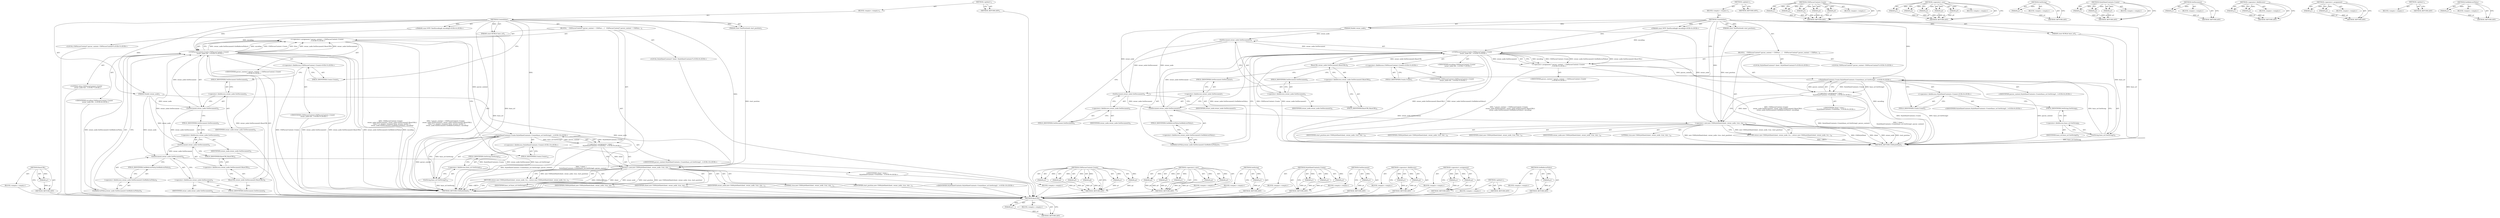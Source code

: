 digraph "GetReferrerPolicy" {
vulnerable_112 [label=<(METHOD,BaseURL)>];
vulnerable_113 [label=<(PARAM,p1)>];
vulnerable_114 [label=<(BLOCK,&lt;empty&gt;,&lt;empty&gt;)>];
vulnerable_115 [label=<(METHOD_RETURN,ANY)>];
vulnerable_6 [label=<(METHOD,&lt;global&gt;)<SUB>1</SUB>>];
vulnerable_7 [label=<(BLOCK,&lt;empty&gt;,&lt;empty&gt;)<SUB>1</SUB>>];
vulnerable_8 [label=<(METHOD,CreateInline)<SUB>1</SUB>>];
vulnerable_9 [label=<(PARAM,Node&amp; owner_node)<SUB>1</SUB>>];
vulnerable_10 [label=<(PARAM,const KURL&amp; base_url)<SUB>2</SUB>>];
vulnerable_11 [label=<(PARAM,const TextPosition&amp; start_position)<SUB>3</SUB>>];
vulnerable_12 [label="<(PARAM,const WTF::TextEncoding&amp; encoding)<SUB>4</SUB>>"];
vulnerable_13 [label=<(BLOCK,{
   CSSParserContext* parser_context = CSSPars...,{
   CSSParserContext* parser_context = CSSPars...)<SUB>4</SUB>>];
vulnerable_14 [label="<(LOCAL,CSSParserContext* parser_context: CSSParserContext*)<SUB>5</SUB>>"];
vulnerable_15 [label="<(&lt;operator&gt;.assignment,* parser_context = CSSParserContext::Create(
  ...)<SUB>5</SUB>>"];
vulnerable_16 [label="<(IDENTIFIER,parser_context,* parser_context = CSSParserContext::Create(
  ...)<SUB>5</SUB>>"];
vulnerable_17 [label="<(CSSParserContext.Create,CSSParserContext::Create(
       owner_node.Get...)<SUB>5</SUB>>"];
vulnerable_18 [label="<(&lt;operator&gt;.fieldAccess,CSSParserContext::Create)<SUB>5</SUB>>"];
vulnerable_19 [label="<(IDENTIFIER,CSSParserContext,CSSParserContext::Create(
       owner_node.Get...)<SUB>5</SUB>>"];
vulnerable_20 [label=<(FIELD_IDENTIFIER,Create,Create)<SUB>5</SUB>>];
vulnerable_21 [label=<(GetDocument,owner_node.GetDocument())<SUB>6</SUB>>];
vulnerable_22 [label=<(&lt;operator&gt;.fieldAccess,owner_node.GetDocument)<SUB>6</SUB>>];
vulnerable_23 [label=<(IDENTIFIER,owner_node,owner_node.GetDocument())<SUB>6</SUB>>];
vulnerable_24 [label=<(FIELD_IDENTIFIER,GetDocument,GetDocument)<SUB>6</SUB>>];
vulnerable_25 [label=<(BaseURL,owner_node.GetDocument().BaseURL())<SUB>6</SUB>>];
vulnerable_26 [label=<(&lt;operator&gt;.fieldAccess,owner_node.GetDocument().BaseURL)<SUB>6</SUB>>];
vulnerable_27 [label=<(GetDocument,owner_node.GetDocument())<SUB>6</SUB>>];
vulnerable_28 [label=<(&lt;operator&gt;.fieldAccess,owner_node.GetDocument)<SUB>6</SUB>>];
vulnerable_29 [label=<(IDENTIFIER,owner_node,owner_node.GetDocument())<SUB>6</SUB>>];
vulnerable_30 [label=<(FIELD_IDENTIFIER,GetDocument,GetDocument)<SUB>6</SUB>>];
vulnerable_31 [label=<(FIELD_IDENTIFIER,BaseURL,BaseURL)<SUB>6</SUB>>];
vulnerable_32 [label=<(GetReferrerPolicy,owner_node.GetDocument().GetReferrerPolicy())<SUB>7</SUB>>];
vulnerable_33 [label=<(&lt;operator&gt;.fieldAccess,owner_node.GetDocument().GetReferrerPolicy)<SUB>7</SUB>>];
vulnerable_34 [label=<(GetDocument,owner_node.GetDocument())<SUB>7</SUB>>];
vulnerable_35 [label=<(&lt;operator&gt;.fieldAccess,owner_node.GetDocument)<SUB>7</SUB>>];
vulnerable_36 [label=<(IDENTIFIER,owner_node,owner_node.GetDocument())<SUB>7</SUB>>];
vulnerable_37 [label=<(FIELD_IDENTIFIER,GetDocument,GetDocument)<SUB>7</SUB>>];
vulnerable_38 [label=<(FIELD_IDENTIFIER,GetReferrerPolicy,GetReferrerPolicy)<SUB>7</SUB>>];
vulnerable_39 [label="<(IDENTIFIER,encoding,CSSParserContext::Create(
       owner_node.Get...)<SUB>7</SUB>>"];
vulnerable_40 [label="<(LOCAL,StyleSheetContents* sheet: StyleSheetContents*)<SUB>8</SUB>>"];
vulnerable_41 [label="<(&lt;operator&gt;.assignment,* sheet =
       StyleSheetContents::Create(bas...)<SUB>8</SUB>>"];
vulnerable_42 [label="<(IDENTIFIER,sheet,* sheet =
       StyleSheetContents::Create(bas...)<SUB>8</SUB>>"];
vulnerable_43 [label="<(StyleSheetContents.Create,StyleSheetContents::Create(base_url.GetString()...)<SUB>9</SUB>>"];
vulnerable_44 [label="<(&lt;operator&gt;.fieldAccess,StyleSheetContents::Create)<SUB>9</SUB>>"];
vulnerable_45 [label="<(IDENTIFIER,StyleSheetContents,StyleSheetContents::Create(base_url.GetString()...)<SUB>9</SUB>>"];
vulnerable_46 [label=<(FIELD_IDENTIFIER,Create,Create)<SUB>9</SUB>>];
vulnerable_47 [label=<(GetString,base_url.GetString())<SUB>9</SUB>>];
vulnerable_48 [label=<(&lt;operator&gt;.fieldAccess,base_url.GetString)<SUB>9</SUB>>];
vulnerable_49 [label=<(IDENTIFIER,base_url,base_url.GetString())<SUB>9</SUB>>];
vulnerable_50 [label=<(FIELD_IDENTIFIER,GetString,GetString)<SUB>9</SUB>>];
vulnerable_51 [label="<(IDENTIFIER,parser_context,StyleSheetContents::Create(base_url.GetString()...)<SUB>9</SUB>>"];
vulnerable_52 [label=<(RETURN,return new CSSStyleSheet(sheet, owner_node, tru...,return new CSSStyleSheet(sheet, owner_node, tru...)<SUB>10</SUB>>];
vulnerable_53 [label=<(&lt;operator&gt;.new,new CSSStyleSheet(sheet, owner_node, true, star...)<SUB>10</SUB>>];
vulnerable_54 [label=<(IDENTIFIER,CSSStyleSheet,new CSSStyleSheet(sheet, owner_node, true, star...)<SUB>10</SUB>>];
vulnerable_55 [label=<(IDENTIFIER,sheet,new CSSStyleSheet(sheet, owner_node, true, star...)<SUB>10</SUB>>];
vulnerable_56 [label=<(IDENTIFIER,owner_node,new CSSStyleSheet(sheet, owner_node, true, star...)<SUB>10</SUB>>];
vulnerable_57 [label=<(LITERAL,true,new CSSStyleSheet(sheet, owner_node, true, star...)<SUB>10</SUB>>];
vulnerable_58 [label=<(IDENTIFIER,start_position,new CSSStyleSheet(sheet, owner_node, true, star...)<SUB>10</SUB>>];
vulnerable_59 [label=<(METHOD_RETURN,CSSStyleSheet)<SUB>1</SUB>>];
vulnerable_61 [label=<(METHOD_RETURN,ANY)<SUB>1</SUB>>];
vulnerable_95 [label=<(METHOD,CSSParserContext.Create)>];
vulnerable_96 [label=<(PARAM,p1)>];
vulnerable_97 [label=<(PARAM,p2)>];
vulnerable_98 [label=<(PARAM,p3)>];
vulnerable_99 [label=<(PARAM,p4)>];
vulnerable_100 [label=<(PARAM,p5)>];
vulnerable_101 [label=<(BLOCK,&lt;empty&gt;,&lt;empty&gt;)>];
vulnerable_102 [label=<(METHOD_RETURN,ANY)>];
vulnerable_130 [label=<(METHOD,&lt;operator&gt;.new)>];
vulnerable_131 [label=<(PARAM,p1)>];
vulnerable_132 [label=<(PARAM,p2)>];
vulnerable_133 [label=<(PARAM,p3)>];
vulnerable_134 [label=<(PARAM,p4)>];
vulnerable_135 [label=<(PARAM,p5)>];
vulnerable_136 [label=<(BLOCK,&lt;empty&gt;,&lt;empty&gt;)>];
vulnerable_137 [label=<(METHOD_RETURN,ANY)>];
vulnerable_126 [label=<(METHOD,GetString)>];
vulnerable_127 [label=<(PARAM,p1)>];
vulnerable_128 [label=<(BLOCK,&lt;empty&gt;,&lt;empty&gt;)>];
vulnerable_129 [label=<(METHOD_RETURN,ANY)>];
vulnerable_120 [label=<(METHOD,StyleSheetContents.Create)>];
vulnerable_121 [label=<(PARAM,p1)>];
vulnerable_122 [label=<(PARAM,p2)>];
vulnerable_123 [label=<(PARAM,p3)>];
vulnerable_124 [label=<(BLOCK,&lt;empty&gt;,&lt;empty&gt;)>];
vulnerable_125 [label=<(METHOD_RETURN,ANY)>];
vulnerable_108 [label=<(METHOD,GetDocument)>];
vulnerable_109 [label=<(PARAM,p1)>];
vulnerable_110 [label=<(BLOCK,&lt;empty&gt;,&lt;empty&gt;)>];
vulnerable_111 [label=<(METHOD_RETURN,ANY)>];
vulnerable_103 [label=<(METHOD,&lt;operator&gt;.fieldAccess)>];
vulnerable_104 [label=<(PARAM,p1)>];
vulnerable_105 [label=<(PARAM,p2)>];
vulnerable_106 [label=<(BLOCK,&lt;empty&gt;,&lt;empty&gt;)>];
vulnerable_107 [label=<(METHOD_RETURN,ANY)>];
vulnerable_90 [label=<(METHOD,&lt;operator&gt;.assignment)>];
vulnerable_91 [label=<(PARAM,p1)>];
vulnerable_92 [label=<(PARAM,p2)>];
vulnerable_93 [label=<(BLOCK,&lt;empty&gt;,&lt;empty&gt;)>];
vulnerable_94 [label=<(METHOD_RETURN,ANY)>];
vulnerable_84 [label=<(METHOD,&lt;global&gt;)<SUB>1</SUB>>];
vulnerable_85 [label=<(BLOCK,&lt;empty&gt;,&lt;empty&gt;)>];
vulnerable_86 [label=<(METHOD_RETURN,ANY)>];
vulnerable_116 [label=<(METHOD,GetReferrerPolicy)>];
vulnerable_117 [label=<(PARAM,p1)>];
vulnerable_118 [label=<(BLOCK,&lt;empty&gt;,&lt;empty&gt;)>];
vulnerable_119 [label=<(METHOD_RETURN,ANY)>];
fixed_114 [label=<(METHOD,BaseURL)>];
fixed_115 [label=<(PARAM,p1)>];
fixed_116 [label=<(BLOCK,&lt;empty&gt;,&lt;empty&gt;)>];
fixed_117 [label=<(METHOD_RETURN,ANY)>];
fixed_6 [label=<(METHOD,&lt;global&gt;)<SUB>1</SUB>>];
fixed_7 [label=<(BLOCK,&lt;empty&gt;,&lt;empty&gt;)<SUB>1</SUB>>];
fixed_8 [label=<(METHOD,CreateInline)<SUB>1</SUB>>];
fixed_9 [label=<(PARAM,Node&amp; owner_node)<SUB>1</SUB>>];
fixed_10 [label=<(PARAM,const KURL&amp; base_url)<SUB>2</SUB>>];
fixed_11 [label=<(PARAM,const TextPosition&amp; start_position)<SUB>3</SUB>>];
fixed_12 [label="<(PARAM,const WTF::TextEncoding&amp; encoding)<SUB>4</SUB>>"];
fixed_13 [label=<(BLOCK,{
   CSSParserContext* parser_context = CSSPars...,{
   CSSParserContext* parser_context = CSSPars...)<SUB>4</SUB>>];
fixed_14 [label="<(LOCAL,CSSParserContext* parser_context: CSSParserContext*)<SUB>5</SUB>>"];
fixed_15 [label="<(&lt;operator&gt;.assignment,* parser_context = CSSParserContext::Create(
  ...)<SUB>5</SUB>>"];
fixed_16 [label="<(IDENTIFIER,parser_context,* parser_context = CSSParserContext::Create(
  ...)<SUB>5</SUB>>"];
fixed_17 [label="<(CSSParserContext.Create,CSSParserContext::Create(
       owner_node.Get...)<SUB>5</SUB>>"];
fixed_18 [label="<(&lt;operator&gt;.fieldAccess,CSSParserContext::Create)<SUB>5</SUB>>"];
fixed_19 [label="<(IDENTIFIER,CSSParserContext,CSSParserContext::Create(
       owner_node.Get...)<SUB>5</SUB>>"];
fixed_20 [label=<(FIELD_IDENTIFIER,Create,Create)<SUB>5</SUB>>];
fixed_21 [label=<(GetDocument,owner_node.GetDocument())<SUB>6</SUB>>];
fixed_22 [label=<(&lt;operator&gt;.fieldAccess,owner_node.GetDocument)<SUB>6</SUB>>];
fixed_23 [label=<(IDENTIFIER,owner_node,owner_node.GetDocument())<SUB>6</SUB>>];
fixed_24 [label=<(FIELD_IDENTIFIER,GetDocument,GetDocument)<SUB>6</SUB>>];
fixed_25 [label=<(BaseURL,owner_node.GetDocument().BaseURL())<SUB>6</SUB>>];
fixed_26 [label=<(&lt;operator&gt;.fieldAccess,owner_node.GetDocument().BaseURL)<SUB>6</SUB>>];
fixed_27 [label=<(GetDocument,owner_node.GetDocument())<SUB>6</SUB>>];
fixed_28 [label=<(&lt;operator&gt;.fieldAccess,owner_node.GetDocument)<SUB>6</SUB>>];
fixed_29 [label=<(IDENTIFIER,owner_node,owner_node.GetDocument())<SUB>6</SUB>>];
fixed_30 [label=<(FIELD_IDENTIFIER,GetDocument,GetDocument)<SUB>6</SUB>>];
fixed_31 [label=<(FIELD_IDENTIFIER,BaseURL,BaseURL)<SUB>6</SUB>>];
fixed_32 [label="<(LITERAL,false,CSSParserContext::Create(
       owner_node.Get...)<SUB>7</SUB>>"];
fixed_33 [label=<(GetReferrerPolicy,owner_node.GetDocument().GetReferrerPolicy())<SUB>8</SUB>>];
fixed_34 [label=<(&lt;operator&gt;.fieldAccess,owner_node.GetDocument().GetReferrerPolicy)<SUB>8</SUB>>];
fixed_35 [label=<(GetDocument,owner_node.GetDocument())<SUB>8</SUB>>];
fixed_36 [label=<(&lt;operator&gt;.fieldAccess,owner_node.GetDocument)<SUB>8</SUB>>];
fixed_37 [label=<(IDENTIFIER,owner_node,owner_node.GetDocument())<SUB>8</SUB>>];
fixed_38 [label=<(FIELD_IDENTIFIER,GetDocument,GetDocument)<SUB>8</SUB>>];
fixed_39 [label=<(FIELD_IDENTIFIER,GetReferrerPolicy,GetReferrerPolicy)<SUB>8</SUB>>];
fixed_40 [label="<(IDENTIFIER,encoding,CSSParserContext::Create(
       owner_node.Get...)<SUB>8</SUB>>"];
fixed_41 [label="<(LOCAL,StyleSheetContents* sheet: StyleSheetContents*)<SUB>9</SUB>>"];
fixed_42 [label="<(&lt;operator&gt;.assignment,* sheet =
       StyleSheetContents::Create(bas...)<SUB>9</SUB>>"];
fixed_43 [label="<(IDENTIFIER,sheet,* sheet =
       StyleSheetContents::Create(bas...)<SUB>9</SUB>>"];
fixed_44 [label="<(StyleSheetContents.Create,StyleSheetContents::Create(base_url.GetString()...)<SUB>10</SUB>>"];
fixed_45 [label="<(&lt;operator&gt;.fieldAccess,StyleSheetContents::Create)<SUB>10</SUB>>"];
fixed_46 [label="<(IDENTIFIER,StyleSheetContents,StyleSheetContents::Create(base_url.GetString()...)<SUB>10</SUB>>"];
fixed_47 [label=<(FIELD_IDENTIFIER,Create,Create)<SUB>10</SUB>>];
fixed_48 [label=<(GetString,base_url.GetString())<SUB>10</SUB>>];
fixed_49 [label=<(&lt;operator&gt;.fieldAccess,base_url.GetString)<SUB>10</SUB>>];
fixed_50 [label=<(IDENTIFIER,base_url,base_url.GetString())<SUB>10</SUB>>];
fixed_51 [label=<(FIELD_IDENTIFIER,GetString,GetString)<SUB>10</SUB>>];
fixed_52 [label="<(IDENTIFIER,parser_context,StyleSheetContents::Create(base_url.GetString()...)<SUB>10</SUB>>"];
fixed_53 [label=<(RETURN,return new CSSStyleSheet(sheet, owner_node, tru...,return new CSSStyleSheet(sheet, owner_node, tru...)<SUB>11</SUB>>];
fixed_54 [label=<(&lt;operator&gt;.new,new CSSStyleSheet(sheet, owner_node, true, star...)<SUB>11</SUB>>];
fixed_55 [label=<(IDENTIFIER,CSSStyleSheet,new CSSStyleSheet(sheet, owner_node, true, star...)<SUB>11</SUB>>];
fixed_56 [label=<(IDENTIFIER,sheet,new CSSStyleSheet(sheet, owner_node, true, star...)<SUB>11</SUB>>];
fixed_57 [label=<(IDENTIFIER,owner_node,new CSSStyleSheet(sheet, owner_node, true, star...)<SUB>11</SUB>>];
fixed_58 [label=<(LITERAL,true,new CSSStyleSheet(sheet, owner_node, true, star...)<SUB>11</SUB>>];
fixed_59 [label=<(IDENTIFIER,start_position,new CSSStyleSheet(sheet, owner_node, true, star...)<SUB>11</SUB>>];
fixed_60 [label=<(METHOD_RETURN,CSSStyleSheet)<SUB>1</SUB>>];
fixed_62 [label=<(METHOD_RETURN,ANY)<SUB>1</SUB>>];
fixed_96 [label=<(METHOD,CSSParserContext.Create)>];
fixed_97 [label=<(PARAM,p1)>];
fixed_98 [label=<(PARAM,p2)>];
fixed_99 [label=<(PARAM,p3)>];
fixed_100 [label=<(PARAM,p4)>];
fixed_101 [label=<(PARAM,p5)>];
fixed_102 [label=<(PARAM,p6)>];
fixed_103 [label=<(BLOCK,&lt;empty&gt;,&lt;empty&gt;)>];
fixed_104 [label=<(METHOD_RETURN,ANY)>];
fixed_132 [label=<(METHOD,&lt;operator&gt;.new)>];
fixed_133 [label=<(PARAM,p1)>];
fixed_134 [label=<(PARAM,p2)>];
fixed_135 [label=<(PARAM,p3)>];
fixed_136 [label=<(PARAM,p4)>];
fixed_137 [label=<(PARAM,p5)>];
fixed_138 [label=<(BLOCK,&lt;empty&gt;,&lt;empty&gt;)>];
fixed_139 [label=<(METHOD_RETURN,ANY)>];
fixed_128 [label=<(METHOD,GetString)>];
fixed_129 [label=<(PARAM,p1)>];
fixed_130 [label=<(BLOCK,&lt;empty&gt;,&lt;empty&gt;)>];
fixed_131 [label=<(METHOD_RETURN,ANY)>];
fixed_122 [label=<(METHOD,StyleSheetContents.Create)>];
fixed_123 [label=<(PARAM,p1)>];
fixed_124 [label=<(PARAM,p2)>];
fixed_125 [label=<(PARAM,p3)>];
fixed_126 [label=<(BLOCK,&lt;empty&gt;,&lt;empty&gt;)>];
fixed_127 [label=<(METHOD_RETURN,ANY)>];
fixed_110 [label=<(METHOD,GetDocument)>];
fixed_111 [label=<(PARAM,p1)>];
fixed_112 [label=<(BLOCK,&lt;empty&gt;,&lt;empty&gt;)>];
fixed_113 [label=<(METHOD_RETURN,ANY)>];
fixed_105 [label=<(METHOD,&lt;operator&gt;.fieldAccess)>];
fixed_106 [label=<(PARAM,p1)>];
fixed_107 [label=<(PARAM,p2)>];
fixed_108 [label=<(BLOCK,&lt;empty&gt;,&lt;empty&gt;)>];
fixed_109 [label=<(METHOD_RETURN,ANY)>];
fixed_91 [label=<(METHOD,&lt;operator&gt;.assignment)>];
fixed_92 [label=<(PARAM,p1)>];
fixed_93 [label=<(PARAM,p2)>];
fixed_94 [label=<(BLOCK,&lt;empty&gt;,&lt;empty&gt;)>];
fixed_95 [label=<(METHOD_RETURN,ANY)>];
fixed_85 [label=<(METHOD,&lt;global&gt;)<SUB>1</SUB>>];
fixed_86 [label=<(BLOCK,&lt;empty&gt;,&lt;empty&gt;)>];
fixed_87 [label=<(METHOD_RETURN,ANY)>];
fixed_118 [label=<(METHOD,GetReferrerPolicy)>];
fixed_119 [label=<(PARAM,p1)>];
fixed_120 [label=<(BLOCK,&lt;empty&gt;,&lt;empty&gt;)>];
fixed_121 [label=<(METHOD_RETURN,ANY)>];
vulnerable_112 -> vulnerable_113  [key=0, label="AST: "];
vulnerable_112 -> vulnerable_113  [key=1, label="DDG: "];
vulnerable_112 -> vulnerable_114  [key=0, label="AST: "];
vulnerable_112 -> vulnerable_115  [key=0, label="AST: "];
vulnerable_112 -> vulnerable_115  [key=1, label="CFG: "];
vulnerable_113 -> vulnerable_115  [key=0, label="DDG: p1"];
vulnerable_6 -> vulnerable_7  [key=0, label="AST: "];
vulnerable_6 -> vulnerable_61  [key=0, label="AST: "];
vulnerable_6 -> vulnerable_61  [key=1, label="CFG: "];
vulnerable_7 -> vulnerable_8  [key=0, label="AST: "];
vulnerable_8 -> vulnerable_9  [key=0, label="AST: "];
vulnerable_8 -> vulnerable_9  [key=1, label="DDG: "];
vulnerable_8 -> vulnerable_10  [key=0, label="AST: "];
vulnerable_8 -> vulnerable_10  [key=1, label="DDG: "];
vulnerable_8 -> vulnerable_11  [key=0, label="AST: "];
vulnerable_8 -> vulnerable_11  [key=1, label="DDG: "];
vulnerable_8 -> vulnerable_12  [key=0, label="AST: "];
vulnerable_8 -> vulnerable_12  [key=1, label="DDG: "];
vulnerable_8 -> vulnerable_13  [key=0, label="AST: "];
vulnerable_8 -> vulnerable_59  [key=0, label="AST: "];
vulnerable_8 -> vulnerable_20  [key=0, label="CFG: "];
vulnerable_8 -> vulnerable_17  [key=0, label="DDG: "];
vulnerable_8 -> vulnerable_43  [key=0, label="DDG: "];
vulnerable_8 -> vulnerable_53  [key=0, label="DDG: "];
vulnerable_9 -> vulnerable_53  [key=0, label="DDG: owner_node"];
vulnerable_9 -> vulnerable_21  [key=0, label="DDG: owner_node"];
vulnerable_9 -> vulnerable_27  [key=0, label="DDG: owner_node"];
vulnerable_9 -> vulnerable_34  [key=0, label="DDG: owner_node"];
vulnerable_10 -> vulnerable_59  [key=0, label="DDG: base_url"];
vulnerable_10 -> vulnerable_47  [key=0, label="DDG: base_url"];
vulnerable_11 -> vulnerable_53  [key=0, label="DDG: start_position"];
vulnerable_12 -> vulnerable_17  [key=0, label="DDG: encoding"];
vulnerable_13 -> vulnerable_14  [key=0, label="AST: "];
vulnerable_13 -> vulnerable_15  [key=0, label="AST: "];
vulnerable_13 -> vulnerable_40  [key=0, label="AST: "];
vulnerable_13 -> vulnerable_41  [key=0, label="AST: "];
vulnerable_13 -> vulnerable_52  [key=0, label="AST: "];
vulnerable_15 -> vulnerable_16  [key=0, label="AST: "];
vulnerable_15 -> vulnerable_17  [key=0, label="AST: "];
vulnerable_15 -> vulnerable_46  [key=0, label="CFG: "];
vulnerable_15 -> vulnerable_59  [key=0, label="DDG: CSSParserContext::Create(
       owner_node.GetDocument(), owner_node.GetDocument().BaseURL(),
       owner_node.GetDocument().GetReferrerPolicy(), encoding)"];
vulnerable_15 -> vulnerable_59  [key=1, label="DDG: * parser_context = CSSParserContext::Create(
       owner_node.GetDocument(), owner_node.GetDocument().BaseURL(),
       owner_node.GetDocument().GetReferrerPolicy(), encoding)"];
vulnerable_15 -> vulnerable_43  [key=0, label="DDG: parser_context"];
vulnerable_17 -> vulnerable_18  [key=0, label="AST: "];
vulnerable_17 -> vulnerable_21  [key=0, label="AST: "];
vulnerable_17 -> vulnerable_25  [key=0, label="AST: "];
vulnerable_17 -> vulnerable_32  [key=0, label="AST: "];
vulnerable_17 -> vulnerable_39  [key=0, label="AST: "];
vulnerable_17 -> vulnerable_15  [key=0, label="CFG: "];
vulnerable_17 -> vulnerable_15  [key=1, label="DDG: encoding"];
vulnerable_17 -> vulnerable_15  [key=2, label="DDG: CSSParserContext::Create"];
vulnerable_17 -> vulnerable_15  [key=3, label="DDG: owner_node.GetDocument().GetReferrerPolicy()"];
vulnerable_17 -> vulnerable_15  [key=4, label="DDG: owner_node.GetDocument().BaseURL()"];
vulnerable_17 -> vulnerable_15  [key=5, label="DDG: owner_node.GetDocument()"];
vulnerable_17 -> vulnerable_59  [key=0, label="DDG: CSSParserContext::Create"];
vulnerable_17 -> vulnerable_59  [key=1, label="DDG: owner_node.GetDocument()"];
vulnerable_17 -> vulnerable_59  [key=2, label="DDG: owner_node.GetDocument().BaseURL()"];
vulnerable_17 -> vulnerable_59  [key=3, label="DDG: owner_node.GetDocument().GetReferrerPolicy()"];
vulnerable_17 -> vulnerable_59  [key=4, label="DDG: encoding"];
vulnerable_18 -> vulnerable_19  [key=0, label="AST: "];
vulnerable_18 -> vulnerable_20  [key=0, label="AST: "];
vulnerable_18 -> vulnerable_24  [key=0, label="CFG: "];
vulnerable_20 -> vulnerable_18  [key=0, label="CFG: "];
vulnerable_21 -> vulnerable_22  [key=0, label="AST: "];
vulnerable_21 -> vulnerable_30  [key=0, label="CFG: "];
vulnerable_21 -> vulnerable_17  [key=0, label="DDG: owner_node.GetDocument"];
vulnerable_21 -> vulnerable_27  [key=0, label="DDG: owner_node.GetDocument"];
vulnerable_22 -> vulnerable_23  [key=0, label="AST: "];
vulnerable_22 -> vulnerable_24  [key=0, label="AST: "];
vulnerable_22 -> vulnerable_21  [key=0, label="CFG: "];
vulnerable_24 -> vulnerable_22  [key=0, label="CFG: "];
vulnerable_25 -> vulnerable_26  [key=0, label="AST: "];
vulnerable_25 -> vulnerable_37  [key=0, label="CFG: "];
vulnerable_25 -> vulnerable_17  [key=0, label="DDG: owner_node.GetDocument().BaseURL"];
vulnerable_26 -> vulnerable_27  [key=0, label="AST: "];
vulnerable_26 -> vulnerable_31  [key=0, label="AST: "];
vulnerable_26 -> vulnerable_25  [key=0, label="CFG: "];
vulnerable_27 -> vulnerable_28  [key=0, label="AST: "];
vulnerable_27 -> vulnerable_31  [key=0, label="CFG: "];
vulnerable_27 -> vulnerable_34  [key=0, label="DDG: owner_node.GetDocument"];
vulnerable_28 -> vulnerable_29  [key=0, label="AST: "];
vulnerable_28 -> vulnerable_30  [key=0, label="AST: "];
vulnerable_28 -> vulnerable_27  [key=0, label="CFG: "];
vulnerable_30 -> vulnerable_28  [key=0, label="CFG: "];
vulnerable_31 -> vulnerable_26  [key=0, label="CFG: "];
vulnerable_32 -> vulnerable_33  [key=0, label="AST: "];
vulnerable_32 -> vulnerable_17  [key=0, label="CFG: "];
vulnerable_32 -> vulnerable_17  [key=1, label="DDG: owner_node.GetDocument().GetReferrerPolicy"];
vulnerable_33 -> vulnerable_34  [key=0, label="AST: "];
vulnerable_33 -> vulnerable_38  [key=0, label="AST: "];
vulnerable_33 -> vulnerable_32  [key=0, label="CFG: "];
vulnerable_34 -> vulnerable_35  [key=0, label="AST: "];
vulnerable_34 -> vulnerable_38  [key=0, label="CFG: "];
vulnerable_34 -> vulnerable_17  [key=0, label="DDG: owner_node.GetDocument"];
vulnerable_34 -> vulnerable_53  [key=0, label="DDG: owner_node.GetDocument"];
vulnerable_35 -> vulnerable_36  [key=0, label="AST: "];
vulnerable_35 -> vulnerable_37  [key=0, label="AST: "];
vulnerable_35 -> vulnerable_34  [key=0, label="CFG: "];
vulnerable_37 -> vulnerable_35  [key=0, label="CFG: "];
vulnerable_38 -> vulnerable_33  [key=0, label="CFG: "];
vulnerable_41 -> vulnerable_42  [key=0, label="AST: "];
vulnerable_41 -> vulnerable_43  [key=0, label="AST: "];
vulnerable_41 -> vulnerable_53  [key=0, label="CFG: "];
vulnerable_41 -> vulnerable_53  [key=1, label="DDG: sheet"];
vulnerable_41 -> vulnerable_59  [key=0, label="DDG: StyleSheetContents::Create(base_url.GetString(), parser_context)"];
vulnerable_41 -> vulnerable_59  [key=1, label="DDG: * sheet =
       StyleSheetContents::Create(base_url.GetString(), parser_context)"];
vulnerable_43 -> vulnerable_44  [key=0, label="AST: "];
vulnerable_43 -> vulnerable_47  [key=0, label="AST: "];
vulnerable_43 -> vulnerable_51  [key=0, label="AST: "];
vulnerable_43 -> vulnerable_41  [key=0, label="CFG: "];
vulnerable_43 -> vulnerable_41  [key=1, label="DDG: StyleSheetContents::Create"];
vulnerable_43 -> vulnerable_41  [key=2, label="DDG: base_url.GetString()"];
vulnerable_43 -> vulnerable_41  [key=3, label="DDG: parser_context"];
vulnerable_43 -> vulnerable_59  [key=0, label="DDG: StyleSheetContents::Create"];
vulnerable_43 -> vulnerable_59  [key=1, label="DDG: base_url.GetString()"];
vulnerable_43 -> vulnerable_59  [key=2, label="DDG: parser_context"];
vulnerable_44 -> vulnerable_45  [key=0, label="AST: "];
vulnerable_44 -> vulnerable_46  [key=0, label="AST: "];
vulnerable_44 -> vulnerable_50  [key=0, label="CFG: "];
vulnerable_46 -> vulnerable_44  [key=0, label="CFG: "];
vulnerable_47 -> vulnerable_48  [key=0, label="AST: "];
vulnerable_47 -> vulnerable_43  [key=0, label="CFG: "];
vulnerable_47 -> vulnerable_43  [key=1, label="DDG: base_url.GetString"];
vulnerable_47 -> vulnerable_59  [key=0, label="DDG: base_url.GetString"];
vulnerable_48 -> vulnerable_49  [key=0, label="AST: "];
vulnerable_48 -> vulnerable_50  [key=0, label="AST: "];
vulnerable_48 -> vulnerable_47  [key=0, label="CFG: "];
vulnerable_50 -> vulnerable_48  [key=0, label="CFG: "];
vulnerable_52 -> vulnerable_53  [key=0, label="AST: "];
vulnerable_52 -> vulnerable_59  [key=0, label="CFG: "];
vulnerable_52 -> vulnerable_59  [key=1, label="DDG: &lt;RET&gt;"];
vulnerable_53 -> vulnerable_54  [key=0, label="AST: "];
vulnerable_53 -> vulnerable_55  [key=0, label="AST: "];
vulnerable_53 -> vulnerable_56  [key=0, label="AST: "];
vulnerable_53 -> vulnerable_57  [key=0, label="AST: "];
vulnerable_53 -> vulnerable_58  [key=0, label="AST: "];
vulnerable_53 -> vulnerable_52  [key=0, label="CFG: "];
vulnerable_53 -> vulnerable_52  [key=1, label="DDG: new CSSStyleSheet(sheet, owner_node, true, start_position)"];
vulnerable_53 -> vulnerable_59  [key=0, label="DDG: CSSStyleSheet"];
vulnerable_53 -> vulnerable_59  [key=1, label="DDG: sheet"];
vulnerable_53 -> vulnerable_59  [key=2, label="DDG: owner_node"];
vulnerable_53 -> vulnerable_59  [key=3, label="DDG: start_position"];
vulnerable_53 -> vulnerable_59  [key=4, label="DDG: new CSSStyleSheet(sheet, owner_node, true, start_position)"];
vulnerable_95 -> vulnerable_96  [key=0, label="AST: "];
vulnerable_95 -> vulnerable_96  [key=1, label="DDG: "];
vulnerable_95 -> vulnerable_101  [key=0, label="AST: "];
vulnerable_95 -> vulnerable_97  [key=0, label="AST: "];
vulnerable_95 -> vulnerable_97  [key=1, label="DDG: "];
vulnerable_95 -> vulnerable_102  [key=0, label="AST: "];
vulnerable_95 -> vulnerable_102  [key=1, label="CFG: "];
vulnerable_95 -> vulnerable_98  [key=0, label="AST: "];
vulnerable_95 -> vulnerable_98  [key=1, label="DDG: "];
vulnerable_95 -> vulnerable_99  [key=0, label="AST: "];
vulnerable_95 -> vulnerable_99  [key=1, label="DDG: "];
vulnerable_95 -> vulnerable_100  [key=0, label="AST: "];
vulnerable_95 -> vulnerable_100  [key=1, label="DDG: "];
vulnerable_96 -> vulnerable_102  [key=0, label="DDG: p1"];
vulnerable_97 -> vulnerable_102  [key=0, label="DDG: p2"];
vulnerable_98 -> vulnerable_102  [key=0, label="DDG: p3"];
vulnerable_99 -> vulnerable_102  [key=0, label="DDG: p4"];
vulnerable_100 -> vulnerable_102  [key=0, label="DDG: p5"];
vulnerable_130 -> vulnerable_131  [key=0, label="AST: "];
vulnerable_130 -> vulnerable_131  [key=1, label="DDG: "];
vulnerable_130 -> vulnerable_136  [key=0, label="AST: "];
vulnerable_130 -> vulnerable_132  [key=0, label="AST: "];
vulnerable_130 -> vulnerable_132  [key=1, label="DDG: "];
vulnerable_130 -> vulnerable_137  [key=0, label="AST: "];
vulnerable_130 -> vulnerable_137  [key=1, label="CFG: "];
vulnerable_130 -> vulnerable_133  [key=0, label="AST: "];
vulnerable_130 -> vulnerable_133  [key=1, label="DDG: "];
vulnerable_130 -> vulnerable_134  [key=0, label="AST: "];
vulnerable_130 -> vulnerable_134  [key=1, label="DDG: "];
vulnerable_130 -> vulnerable_135  [key=0, label="AST: "];
vulnerable_130 -> vulnerable_135  [key=1, label="DDG: "];
vulnerable_131 -> vulnerable_137  [key=0, label="DDG: p1"];
vulnerable_132 -> vulnerable_137  [key=0, label="DDG: p2"];
vulnerable_133 -> vulnerable_137  [key=0, label="DDG: p3"];
vulnerable_134 -> vulnerable_137  [key=0, label="DDG: p4"];
vulnerable_135 -> vulnerable_137  [key=0, label="DDG: p5"];
vulnerable_126 -> vulnerable_127  [key=0, label="AST: "];
vulnerable_126 -> vulnerable_127  [key=1, label="DDG: "];
vulnerable_126 -> vulnerable_128  [key=0, label="AST: "];
vulnerable_126 -> vulnerable_129  [key=0, label="AST: "];
vulnerable_126 -> vulnerable_129  [key=1, label="CFG: "];
vulnerable_127 -> vulnerable_129  [key=0, label="DDG: p1"];
vulnerable_120 -> vulnerable_121  [key=0, label="AST: "];
vulnerable_120 -> vulnerable_121  [key=1, label="DDG: "];
vulnerable_120 -> vulnerable_124  [key=0, label="AST: "];
vulnerable_120 -> vulnerable_122  [key=0, label="AST: "];
vulnerable_120 -> vulnerable_122  [key=1, label="DDG: "];
vulnerable_120 -> vulnerable_125  [key=0, label="AST: "];
vulnerable_120 -> vulnerable_125  [key=1, label="CFG: "];
vulnerable_120 -> vulnerable_123  [key=0, label="AST: "];
vulnerable_120 -> vulnerable_123  [key=1, label="DDG: "];
vulnerable_121 -> vulnerable_125  [key=0, label="DDG: p1"];
vulnerable_122 -> vulnerable_125  [key=0, label="DDG: p2"];
vulnerable_123 -> vulnerable_125  [key=0, label="DDG: p3"];
vulnerable_108 -> vulnerable_109  [key=0, label="AST: "];
vulnerable_108 -> vulnerable_109  [key=1, label="DDG: "];
vulnerable_108 -> vulnerable_110  [key=0, label="AST: "];
vulnerable_108 -> vulnerable_111  [key=0, label="AST: "];
vulnerable_108 -> vulnerable_111  [key=1, label="CFG: "];
vulnerable_109 -> vulnerable_111  [key=0, label="DDG: p1"];
vulnerable_103 -> vulnerable_104  [key=0, label="AST: "];
vulnerable_103 -> vulnerable_104  [key=1, label="DDG: "];
vulnerable_103 -> vulnerable_106  [key=0, label="AST: "];
vulnerable_103 -> vulnerable_105  [key=0, label="AST: "];
vulnerable_103 -> vulnerable_105  [key=1, label="DDG: "];
vulnerable_103 -> vulnerable_107  [key=0, label="AST: "];
vulnerable_103 -> vulnerable_107  [key=1, label="CFG: "];
vulnerable_104 -> vulnerable_107  [key=0, label="DDG: p1"];
vulnerable_105 -> vulnerable_107  [key=0, label="DDG: p2"];
vulnerable_90 -> vulnerable_91  [key=0, label="AST: "];
vulnerable_90 -> vulnerable_91  [key=1, label="DDG: "];
vulnerable_90 -> vulnerable_93  [key=0, label="AST: "];
vulnerable_90 -> vulnerable_92  [key=0, label="AST: "];
vulnerable_90 -> vulnerable_92  [key=1, label="DDG: "];
vulnerable_90 -> vulnerable_94  [key=0, label="AST: "];
vulnerable_90 -> vulnerable_94  [key=1, label="CFG: "];
vulnerable_91 -> vulnerable_94  [key=0, label="DDG: p1"];
vulnerable_92 -> vulnerable_94  [key=0, label="DDG: p2"];
vulnerable_84 -> vulnerable_85  [key=0, label="AST: "];
vulnerable_84 -> vulnerable_86  [key=0, label="AST: "];
vulnerable_84 -> vulnerable_86  [key=1, label="CFG: "];
vulnerable_116 -> vulnerable_117  [key=0, label="AST: "];
vulnerable_116 -> vulnerable_117  [key=1, label="DDG: "];
vulnerable_116 -> vulnerable_118  [key=0, label="AST: "];
vulnerable_116 -> vulnerable_119  [key=0, label="AST: "];
vulnerable_116 -> vulnerable_119  [key=1, label="CFG: "];
vulnerable_117 -> vulnerable_119  [key=0, label="DDG: p1"];
fixed_114 -> fixed_115  [key=0, label="AST: "];
fixed_114 -> fixed_115  [key=1, label="DDG: "];
fixed_114 -> fixed_116  [key=0, label="AST: "];
fixed_114 -> fixed_117  [key=0, label="AST: "];
fixed_114 -> fixed_117  [key=1, label="CFG: "];
fixed_115 -> fixed_117  [key=0, label="DDG: p1"];
fixed_116 -> vulnerable_112  [key=0];
fixed_117 -> vulnerable_112  [key=0];
fixed_6 -> fixed_7  [key=0, label="AST: "];
fixed_6 -> fixed_62  [key=0, label="AST: "];
fixed_6 -> fixed_62  [key=1, label="CFG: "];
fixed_7 -> fixed_8  [key=0, label="AST: "];
fixed_8 -> fixed_9  [key=0, label="AST: "];
fixed_8 -> fixed_9  [key=1, label="DDG: "];
fixed_8 -> fixed_10  [key=0, label="AST: "];
fixed_8 -> fixed_10  [key=1, label="DDG: "];
fixed_8 -> fixed_11  [key=0, label="AST: "];
fixed_8 -> fixed_11  [key=1, label="DDG: "];
fixed_8 -> fixed_12  [key=0, label="AST: "];
fixed_8 -> fixed_12  [key=1, label="DDG: "];
fixed_8 -> fixed_13  [key=0, label="AST: "];
fixed_8 -> fixed_60  [key=0, label="AST: "];
fixed_8 -> fixed_20  [key=0, label="CFG: "];
fixed_8 -> fixed_17  [key=0, label="DDG: "];
fixed_8 -> fixed_44  [key=0, label="DDG: "];
fixed_8 -> fixed_54  [key=0, label="DDG: "];
fixed_9 -> fixed_54  [key=0, label="DDG: owner_node"];
fixed_9 -> fixed_21  [key=0, label="DDG: owner_node"];
fixed_9 -> fixed_27  [key=0, label="DDG: owner_node"];
fixed_9 -> fixed_35  [key=0, label="DDG: owner_node"];
fixed_10 -> fixed_60  [key=0, label="DDG: base_url"];
fixed_10 -> fixed_48  [key=0, label="DDG: base_url"];
fixed_11 -> fixed_54  [key=0, label="DDG: start_position"];
fixed_12 -> fixed_17  [key=0, label="DDG: encoding"];
fixed_13 -> fixed_14  [key=0, label="AST: "];
fixed_13 -> fixed_15  [key=0, label="AST: "];
fixed_13 -> fixed_41  [key=0, label="AST: "];
fixed_13 -> fixed_42  [key=0, label="AST: "];
fixed_13 -> fixed_53  [key=0, label="AST: "];
fixed_14 -> vulnerable_112  [key=0];
fixed_15 -> fixed_16  [key=0, label="AST: "];
fixed_15 -> fixed_17  [key=0, label="AST: "];
fixed_15 -> fixed_47  [key=0, label="CFG: "];
fixed_15 -> fixed_60  [key=0, label="DDG: CSSParserContext::Create(
       owner_node.GetDocument(), owner_node.GetDocument().BaseURL(),
      false /* is_opaque_response_from_service_worker */,
       owner_node.GetDocument().GetReferrerPolicy(), encoding)"];
fixed_15 -> fixed_60  [key=1, label="DDG: * parser_context = CSSParserContext::Create(
       owner_node.GetDocument(), owner_node.GetDocument().BaseURL(),
      false /* is_opaque_response_from_service_worker */,
       owner_node.GetDocument().GetReferrerPolicy(), encoding)"];
fixed_15 -> fixed_44  [key=0, label="DDG: parser_context"];
fixed_16 -> vulnerable_112  [key=0];
fixed_17 -> fixed_18  [key=0, label="AST: "];
fixed_17 -> fixed_21  [key=0, label="AST: "];
fixed_17 -> fixed_25  [key=0, label="AST: "];
fixed_17 -> fixed_32  [key=0, label="AST: "];
fixed_17 -> fixed_33  [key=0, label="AST: "];
fixed_17 -> fixed_40  [key=0, label="AST: "];
fixed_17 -> fixed_15  [key=0, label="CFG: "];
fixed_17 -> fixed_15  [key=1, label="DDG: owner_node.GetDocument().GetReferrerPolicy()"];
fixed_17 -> fixed_15  [key=2, label="DDG: encoding"];
fixed_17 -> fixed_15  [key=3, label="DDG: CSSParserContext::Create"];
fixed_17 -> fixed_15  [key=4, label="DDG: false"];
fixed_17 -> fixed_15  [key=5, label="DDG: owner_node.GetDocument().BaseURL()"];
fixed_17 -> fixed_15  [key=6, label="DDG: owner_node.GetDocument()"];
fixed_17 -> fixed_60  [key=0, label="DDG: CSSParserContext::Create"];
fixed_17 -> fixed_60  [key=1, label="DDG: owner_node.GetDocument()"];
fixed_17 -> fixed_60  [key=2, label="DDG: owner_node.GetDocument().BaseURL()"];
fixed_17 -> fixed_60  [key=3, label="DDG: owner_node.GetDocument().GetReferrerPolicy()"];
fixed_17 -> fixed_60  [key=4, label="DDG: encoding"];
fixed_18 -> fixed_19  [key=0, label="AST: "];
fixed_18 -> fixed_20  [key=0, label="AST: "];
fixed_18 -> fixed_24  [key=0, label="CFG: "];
fixed_19 -> vulnerable_112  [key=0];
fixed_20 -> fixed_18  [key=0, label="CFG: "];
fixed_21 -> fixed_22  [key=0, label="AST: "];
fixed_21 -> fixed_30  [key=0, label="CFG: "];
fixed_21 -> fixed_17  [key=0, label="DDG: owner_node.GetDocument"];
fixed_21 -> fixed_27  [key=0, label="DDG: owner_node.GetDocument"];
fixed_22 -> fixed_23  [key=0, label="AST: "];
fixed_22 -> fixed_24  [key=0, label="AST: "];
fixed_22 -> fixed_21  [key=0, label="CFG: "];
fixed_23 -> vulnerable_112  [key=0];
fixed_24 -> fixed_22  [key=0, label="CFG: "];
fixed_25 -> fixed_26  [key=0, label="AST: "];
fixed_25 -> fixed_38  [key=0, label="CFG: "];
fixed_25 -> fixed_17  [key=0, label="DDG: owner_node.GetDocument().BaseURL"];
fixed_26 -> fixed_27  [key=0, label="AST: "];
fixed_26 -> fixed_31  [key=0, label="AST: "];
fixed_26 -> fixed_25  [key=0, label="CFG: "];
fixed_27 -> fixed_28  [key=0, label="AST: "];
fixed_27 -> fixed_31  [key=0, label="CFG: "];
fixed_27 -> fixed_35  [key=0, label="DDG: owner_node.GetDocument"];
fixed_28 -> fixed_29  [key=0, label="AST: "];
fixed_28 -> fixed_30  [key=0, label="AST: "];
fixed_28 -> fixed_27  [key=0, label="CFG: "];
fixed_29 -> vulnerable_112  [key=0];
fixed_30 -> fixed_28  [key=0, label="CFG: "];
fixed_31 -> fixed_26  [key=0, label="CFG: "];
fixed_32 -> vulnerable_112  [key=0];
fixed_33 -> fixed_34  [key=0, label="AST: "];
fixed_33 -> fixed_17  [key=0, label="CFG: "];
fixed_33 -> fixed_17  [key=1, label="DDG: owner_node.GetDocument().GetReferrerPolicy"];
fixed_34 -> fixed_35  [key=0, label="AST: "];
fixed_34 -> fixed_39  [key=0, label="AST: "];
fixed_34 -> fixed_33  [key=0, label="CFG: "];
fixed_35 -> fixed_36  [key=0, label="AST: "];
fixed_35 -> fixed_39  [key=0, label="CFG: "];
fixed_35 -> fixed_17  [key=0, label="DDG: owner_node.GetDocument"];
fixed_35 -> fixed_54  [key=0, label="DDG: owner_node.GetDocument"];
fixed_36 -> fixed_37  [key=0, label="AST: "];
fixed_36 -> fixed_38  [key=0, label="AST: "];
fixed_36 -> fixed_35  [key=0, label="CFG: "];
fixed_37 -> vulnerable_112  [key=0];
fixed_38 -> fixed_36  [key=0, label="CFG: "];
fixed_39 -> fixed_34  [key=0, label="CFG: "];
fixed_40 -> vulnerable_112  [key=0];
fixed_41 -> vulnerable_112  [key=0];
fixed_42 -> fixed_43  [key=0, label="AST: "];
fixed_42 -> fixed_44  [key=0, label="AST: "];
fixed_42 -> fixed_54  [key=0, label="CFG: "];
fixed_42 -> fixed_54  [key=1, label="DDG: sheet"];
fixed_42 -> fixed_60  [key=0, label="DDG: StyleSheetContents::Create(base_url.GetString(), parser_context)"];
fixed_42 -> fixed_60  [key=1, label="DDG: * sheet =
       StyleSheetContents::Create(base_url.GetString(), parser_context)"];
fixed_43 -> vulnerable_112  [key=0];
fixed_44 -> fixed_45  [key=0, label="AST: "];
fixed_44 -> fixed_48  [key=0, label="AST: "];
fixed_44 -> fixed_52  [key=0, label="AST: "];
fixed_44 -> fixed_42  [key=0, label="CFG: "];
fixed_44 -> fixed_42  [key=1, label="DDG: StyleSheetContents::Create"];
fixed_44 -> fixed_42  [key=2, label="DDG: base_url.GetString()"];
fixed_44 -> fixed_42  [key=3, label="DDG: parser_context"];
fixed_44 -> fixed_60  [key=0, label="DDG: StyleSheetContents::Create"];
fixed_44 -> fixed_60  [key=1, label="DDG: base_url.GetString()"];
fixed_44 -> fixed_60  [key=2, label="DDG: parser_context"];
fixed_45 -> fixed_46  [key=0, label="AST: "];
fixed_45 -> fixed_47  [key=0, label="AST: "];
fixed_45 -> fixed_51  [key=0, label="CFG: "];
fixed_46 -> vulnerable_112  [key=0];
fixed_47 -> fixed_45  [key=0, label="CFG: "];
fixed_48 -> fixed_49  [key=0, label="AST: "];
fixed_48 -> fixed_44  [key=0, label="CFG: "];
fixed_48 -> fixed_44  [key=1, label="DDG: base_url.GetString"];
fixed_48 -> fixed_60  [key=0, label="DDG: base_url.GetString"];
fixed_49 -> fixed_50  [key=0, label="AST: "];
fixed_49 -> fixed_51  [key=0, label="AST: "];
fixed_49 -> fixed_48  [key=0, label="CFG: "];
fixed_50 -> vulnerable_112  [key=0];
fixed_51 -> fixed_49  [key=0, label="CFG: "];
fixed_52 -> vulnerable_112  [key=0];
fixed_53 -> fixed_54  [key=0, label="AST: "];
fixed_53 -> fixed_60  [key=0, label="CFG: "];
fixed_53 -> fixed_60  [key=1, label="DDG: &lt;RET&gt;"];
fixed_54 -> fixed_55  [key=0, label="AST: "];
fixed_54 -> fixed_56  [key=0, label="AST: "];
fixed_54 -> fixed_57  [key=0, label="AST: "];
fixed_54 -> fixed_58  [key=0, label="AST: "];
fixed_54 -> fixed_59  [key=0, label="AST: "];
fixed_54 -> fixed_53  [key=0, label="CFG: "];
fixed_54 -> fixed_53  [key=1, label="DDG: new CSSStyleSheet(sheet, owner_node, true, start_position)"];
fixed_54 -> fixed_60  [key=0, label="DDG: CSSStyleSheet"];
fixed_54 -> fixed_60  [key=1, label="DDG: sheet"];
fixed_54 -> fixed_60  [key=2, label="DDG: owner_node"];
fixed_54 -> fixed_60  [key=3, label="DDG: start_position"];
fixed_54 -> fixed_60  [key=4, label="DDG: new CSSStyleSheet(sheet, owner_node, true, start_position)"];
fixed_55 -> vulnerable_112  [key=0];
fixed_56 -> vulnerable_112  [key=0];
fixed_57 -> vulnerable_112  [key=0];
fixed_58 -> vulnerable_112  [key=0];
fixed_59 -> vulnerable_112  [key=0];
fixed_60 -> vulnerable_112  [key=0];
fixed_62 -> vulnerable_112  [key=0];
fixed_96 -> fixed_97  [key=0, label="AST: "];
fixed_96 -> fixed_97  [key=1, label="DDG: "];
fixed_96 -> fixed_103  [key=0, label="AST: "];
fixed_96 -> fixed_98  [key=0, label="AST: "];
fixed_96 -> fixed_98  [key=1, label="DDG: "];
fixed_96 -> fixed_104  [key=0, label="AST: "];
fixed_96 -> fixed_104  [key=1, label="CFG: "];
fixed_96 -> fixed_99  [key=0, label="AST: "];
fixed_96 -> fixed_99  [key=1, label="DDG: "];
fixed_96 -> fixed_100  [key=0, label="AST: "];
fixed_96 -> fixed_100  [key=1, label="DDG: "];
fixed_96 -> fixed_101  [key=0, label="AST: "];
fixed_96 -> fixed_101  [key=1, label="DDG: "];
fixed_96 -> fixed_102  [key=0, label="AST: "];
fixed_96 -> fixed_102  [key=1, label="DDG: "];
fixed_97 -> fixed_104  [key=0, label="DDG: p1"];
fixed_98 -> fixed_104  [key=0, label="DDG: p2"];
fixed_99 -> fixed_104  [key=0, label="DDG: p3"];
fixed_100 -> fixed_104  [key=0, label="DDG: p4"];
fixed_101 -> fixed_104  [key=0, label="DDG: p5"];
fixed_102 -> fixed_104  [key=0, label="DDG: p6"];
fixed_103 -> vulnerable_112  [key=0];
fixed_104 -> vulnerable_112  [key=0];
fixed_132 -> fixed_133  [key=0, label="AST: "];
fixed_132 -> fixed_133  [key=1, label="DDG: "];
fixed_132 -> fixed_138  [key=0, label="AST: "];
fixed_132 -> fixed_134  [key=0, label="AST: "];
fixed_132 -> fixed_134  [key=1, label="DDG: "];
fixed_132 -> fixed_139  [key=0, label="AST: "];
fixed_132 -> fixed_139  [key=1, label="CFG: "];
fixed_132 -> fixed_135  [key=0, label="AST: "];
fixed_132 -> fixed_135  [key=1, label="DDG: "];
fixed_132 -> fixed_136  [key=0, label="AST: "];
fixed_132 -> fixed_136  [key=1, label="DDG: "];
fixed_132 -> fixed_137  [key=0, label="AST: "];
fixed_132 -> fixed_137  [key=1, label="DDG: "];
fixed_133 -> fixed_139  [key=0, label="DDG: p1"];
fixed_134 -> fixed_139  [key=0, label="DDG: p2"];
fixed_135 -> fixed_139  [key=0, label="DDG: p3"];
fixed_136 -> fixed_139  [key=0, label="DDG: p4"];
fixed_137 -> fixed_139  [key=0, label="DDG: p5"];
fixed_138 -> vulnerable_112  [key=0];
fixed_139 -> vulnerable_112  [key=0];
fixed_128 -> fixed_129  [key=0, label="AST: "];
fixed_128 -> fixed_129  [key=1, label="DDG: "];
fixed_128 -> fixed_130  [key=0, label="AST: "];
fixed_128 -> fixed_131  [key=0, label="AST: "];
fixed_128 -> fixed_131  [key=1, label="CFG: "];
fixed_129 -> fixed_131  [key=0, label="DDG: p1"];
fixed_130 -> vulnerable_112  [key=0];
fixed_131 -> vulnerable_112  [key=0];
fixed_122 -> fixed_123  [key=0, label="AST: "];
fixed_122 -> fixed_123  [key=1, label="DDG: "];
fixed_122 -> fixed_126  [key=0, label="AST: "];
fixed_122 -> fixed_124  [key=0, label="AST: "];
fixed_122 -> fixed_124  [key=1, label="DDG: "];
fixed_122 -> fixed_127  [key=0, label="AST: "];
fixed_122 -> fixed_127  [key=1, label="CFG: "];
fixed_122 -> fixed_125  [key=0, label="AST: "];
fixed_122 -> fixed_125  [key=1, label="DDG: "];
fixed_123 -> fixed_127  [key=0, label="DDG: p1"];
fixed_124 -> fixed_127  [key=0, label="DDG: p2"];
fixed_125 -> fixed_127  [key=0, label="DDG: p3"];
fixed_126 -> vulnerable_112  [key=0];
fixed_127 -> vulnerable_112  [key=0];
fixed_110 -> fixed_111  [key=0, label="AST: "];
fixed_110 -> fixed_111  [key=1, label="DDG: "];
fixed_110 -> fixed_112  [key=0, label="AST: "];
fixed_110 -> fixed_113  [key=0, label="AST: "];
fixed_110 -> fixed_113  [key=1, label="CFG: "];
fixed_111 -> fixed_113  [key=0, label="DDG: p1"];
fixed_112 -> vulnerable_112  [key=0];
fixed_113 -> vulnerable_112  [key=0];
fixed_105 -> fixed_106  [key=0, label="AST: "];
fixed_105 -> fixed_106  [key=1, label="DDG: "];
fixed_105 -> fixed_108  [key=0, label="AST: "];
fixed_105 -> fixed_107  [key=0, label="AST: "];
fixed_105 -> fixed_107  [key=1, label="DDG: "];
fixed_105 -> fixed_109  [key=0, label="AST: "];
fixed_105 -> fixed_109  [key=1, label="CFG: "];
fixed_106 -> fixed_109  [key=0, label="DDG: p1"];
fixed_107 -> fixed_109  [key=0, label="DDG: p2"];
fixed_108 -> vulnerable_112  [key=0];
fixed_109 -> vulnerable_112  [key=0];
fixed_91 -> fixed_92  [key=0, label="AST: "];
fixed_91 -> fixed_92  [key=1, label="DDG: "];
fixed_91 -> fixed_94  [key=0, label="AST: "];
fixed_91 -> fixed_93  [key=0, label="AST: "];
fixed_91 -> fixed_93  [key=1, label="DDG: "];
fixed_91 -> fixed_95  [key=0, label="AST: "];
fixed_91 -> fixed_95  [key=1, label="CFG: "];
fixed_92 -> fixed_95  [key=0, label="DDG: p1"];
fixed_93 -> fixed_95  [key=0, label="DDG: p2"];
fixed_94 -> vulnerable_112  [key=0];
fixed_95 -> vulnerable_112  [key=0];
fixed_85 -> fixed_86  [key=0, label="AST: "];
fixed_85 -> fixed_87  [key=0, label="AST: "];
fixed_85 -> fixed_87  [key=1, label="CFG: "];
fixed_86 -> vulnerable_112  [key=0];
fixed_87 -> vulnerable_112  [key=0];
fixed_118 -> fixed_119  [key=0, label="AST: "];
fixed_118 -> fixed_119  [key=1, label="DDG: "];
fixed_118 -> fixed_120  [key=0, label="AST: "];
fixed_118 -> fixed_121  [key=0, label="AST: "];
fixed_118 -> fixed_121  [key=1, label="CFG: "];
fixed_119 -> fixed_121  [key=0, label="DDG: p1"];
fixed_120 -> vulnerable_112  [key=0];
fixed_121 -> vulnerable_112  [key=0];
}
